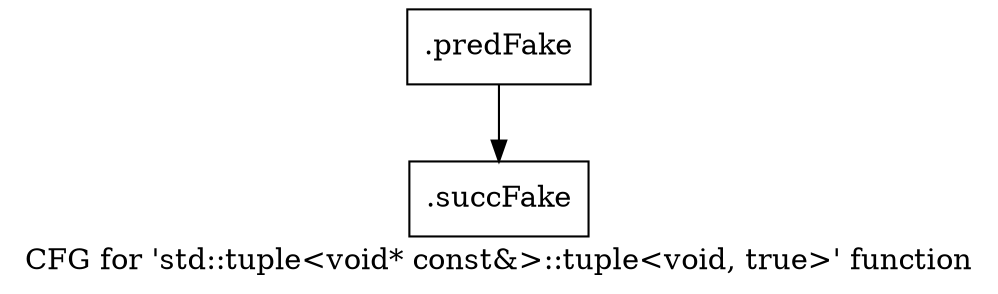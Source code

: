 digraph "CFG for 'std::tuple\<void* const&\>::tuple\<void, true\>' function" {
	label="CFG for 'std::tuple\<void* const&\>::tuple\<void, true\>' function";

	Node0x51b63f0 [shape=record,filename="",linenumber="",label="{.predFake}"];
	Node0x51b63f0 -> Node0x509c950[ callList="" memoryops="" filename="/home/akhilkushe/Xilinx/Vitis_HLS/2021.2/tps/lnx64/gcc-6.2.0/lib/gcc/x86_64-pc-linux-gnu/6.2.0/../../../../include/c++/6.2.0/tuple" execusionnum="1"];
	Node0x509c950 [shape=record,filename="/home/akhilkushe/Xilinx/Vitis_HLS/2021.2/tps/lnx64/gcc-6.2.0/lib/gcc/x86_64-pc-linux-gnu/6.2.0/../../../../include/c++/6.2.0/tuple",linenumber="607",label="{.succFake}"];
}
